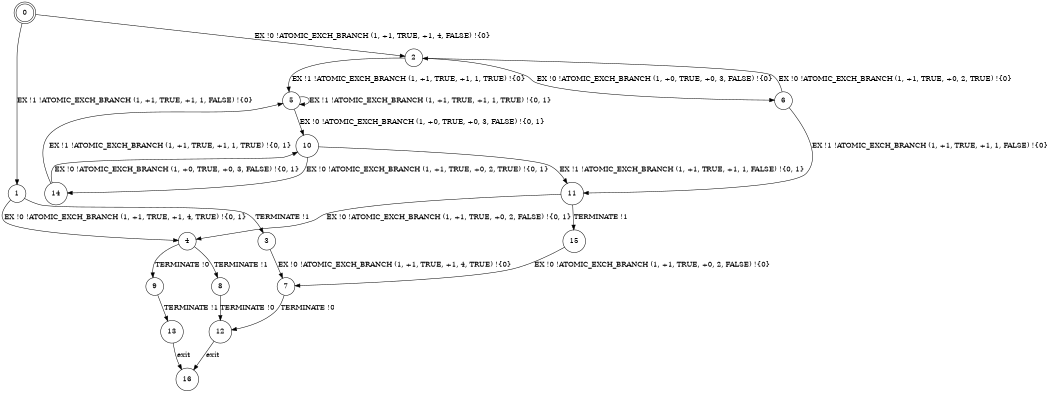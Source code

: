 digraph BCG {
size = "7, 10.5";
center = TRUE;
node [shape = circle];
0 [peripheries = 2];
0 -> 1 [label = "EX !1 !ATOMIC_EXCH_BRANCH (1, +1, TRUE, +1, 1, FALSE) !{0}"];
0 -> 2 [label = "EX !0 !ATOMIC_EXCH_BRANCH (1, +1, TRUE, +1, 4, FALSE) !{0}"];
1 -> 3 [label = "TERMINATE !1"];
1 -> 4 [label = "EX !0 !ATOMIC_EXCH_BRANCH (1, +1, TRUE, +1, 4, TRUE) !{0, 1}"];
2 -> 5 [label = "EX !1 !ATOMIC_EXCH_BRANCH (1, +1, TRUE, +1, 1, TRUE) !{0}"];
2 -> 6 [label = "EX !0 !ATOMIC_EXCH_BRANCH (1, +0, TRUE, +0, 3, FALSE) !{0}"];
3 -> 7 [label = "EX !0 !ATOMIC_EXCH_BRANCH (1, +1, TRUE, +1, 4, TRUE) !{0}"];
4 -> 8 [label = "TERMINATE !1"];
4 -> 9 [label = "TERMINATE !0"];
5 -> 5 [label = "EX !1 !ATOMIC_EXCH_BRANCH (1, +1, TRUE, +1, 1, TRUE) !{0, 1}"];
5 -> 10 [label = "EX !0 !ATOMIC_EXCH_BRANCH (1, +0, TRUE, +0, 3, FALSE) !{0, 1}"];
6 -> 11 [label = "EX !1 !ATOMIC_EXCH_BRANCH (1, +1, TRUE, +1, 1, FALSE) !{0}"];
6 -> 2 [label = "EX !0 !ATOMIC_EXCH_BRANCH (1, +1, TRUE, +0, 2, TRUE) !{0}"];
7 -> 12 [label = "TERMINATE !0"];
8 -> 12 [label = "TERMINATE !0"];
9 -> 13 [label = "TERMINATE !1"];
10 -> 11 [label = "EX !1 !ATOMIC_EXCH_BRANCH (1, +1, TRUE, +1, 1, FALSE) !{0, 1}"];
10 -> 14 [label = "EX !0 !ATOMIC_EXCH_BRANCH (1, +1, TRUE, +0, 2, TRUE) !{0, 1}"];
11 -> 15 [label = "TERMINATE !1"];
11 -> 4 [label = "EX !0 !ATOMIC_EXCH_BRANCH (1, +1, TRUE, +0, 2, FALSE) !{0, 1}"];
12 -> 16 [label = "exit"];
13 -> 16 [label = "exit"];
14 -> 5 [label = "EX !1 !ATOMIC_EXCH_BRANCH (1, +1, TRUE, +1, 1, TRUE) !{0, 1}"];
14 -> 10 [label = "EX !0 !ATOMIC_EXCH_BRANCH (1, +0, TRUE, +0, 3, FALSE) !{0, 1}"];
15 -> 7 [label = "EX !0 !ATOMIC_EXCH_BRANCH (1, +1, TRUE, +0, 2, FALSE) !{0}"];
}
